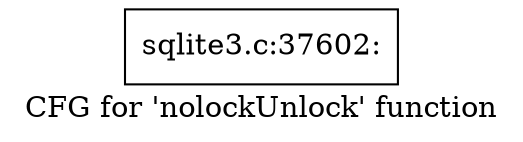 digraph "CFG for 'nolockUnlock' function" {
	label="CFG for 'nolockUnlock' function";

	Node0x55c0f71865a0 [shape=record,label="{sqlite3.c:37602:}"];
}
